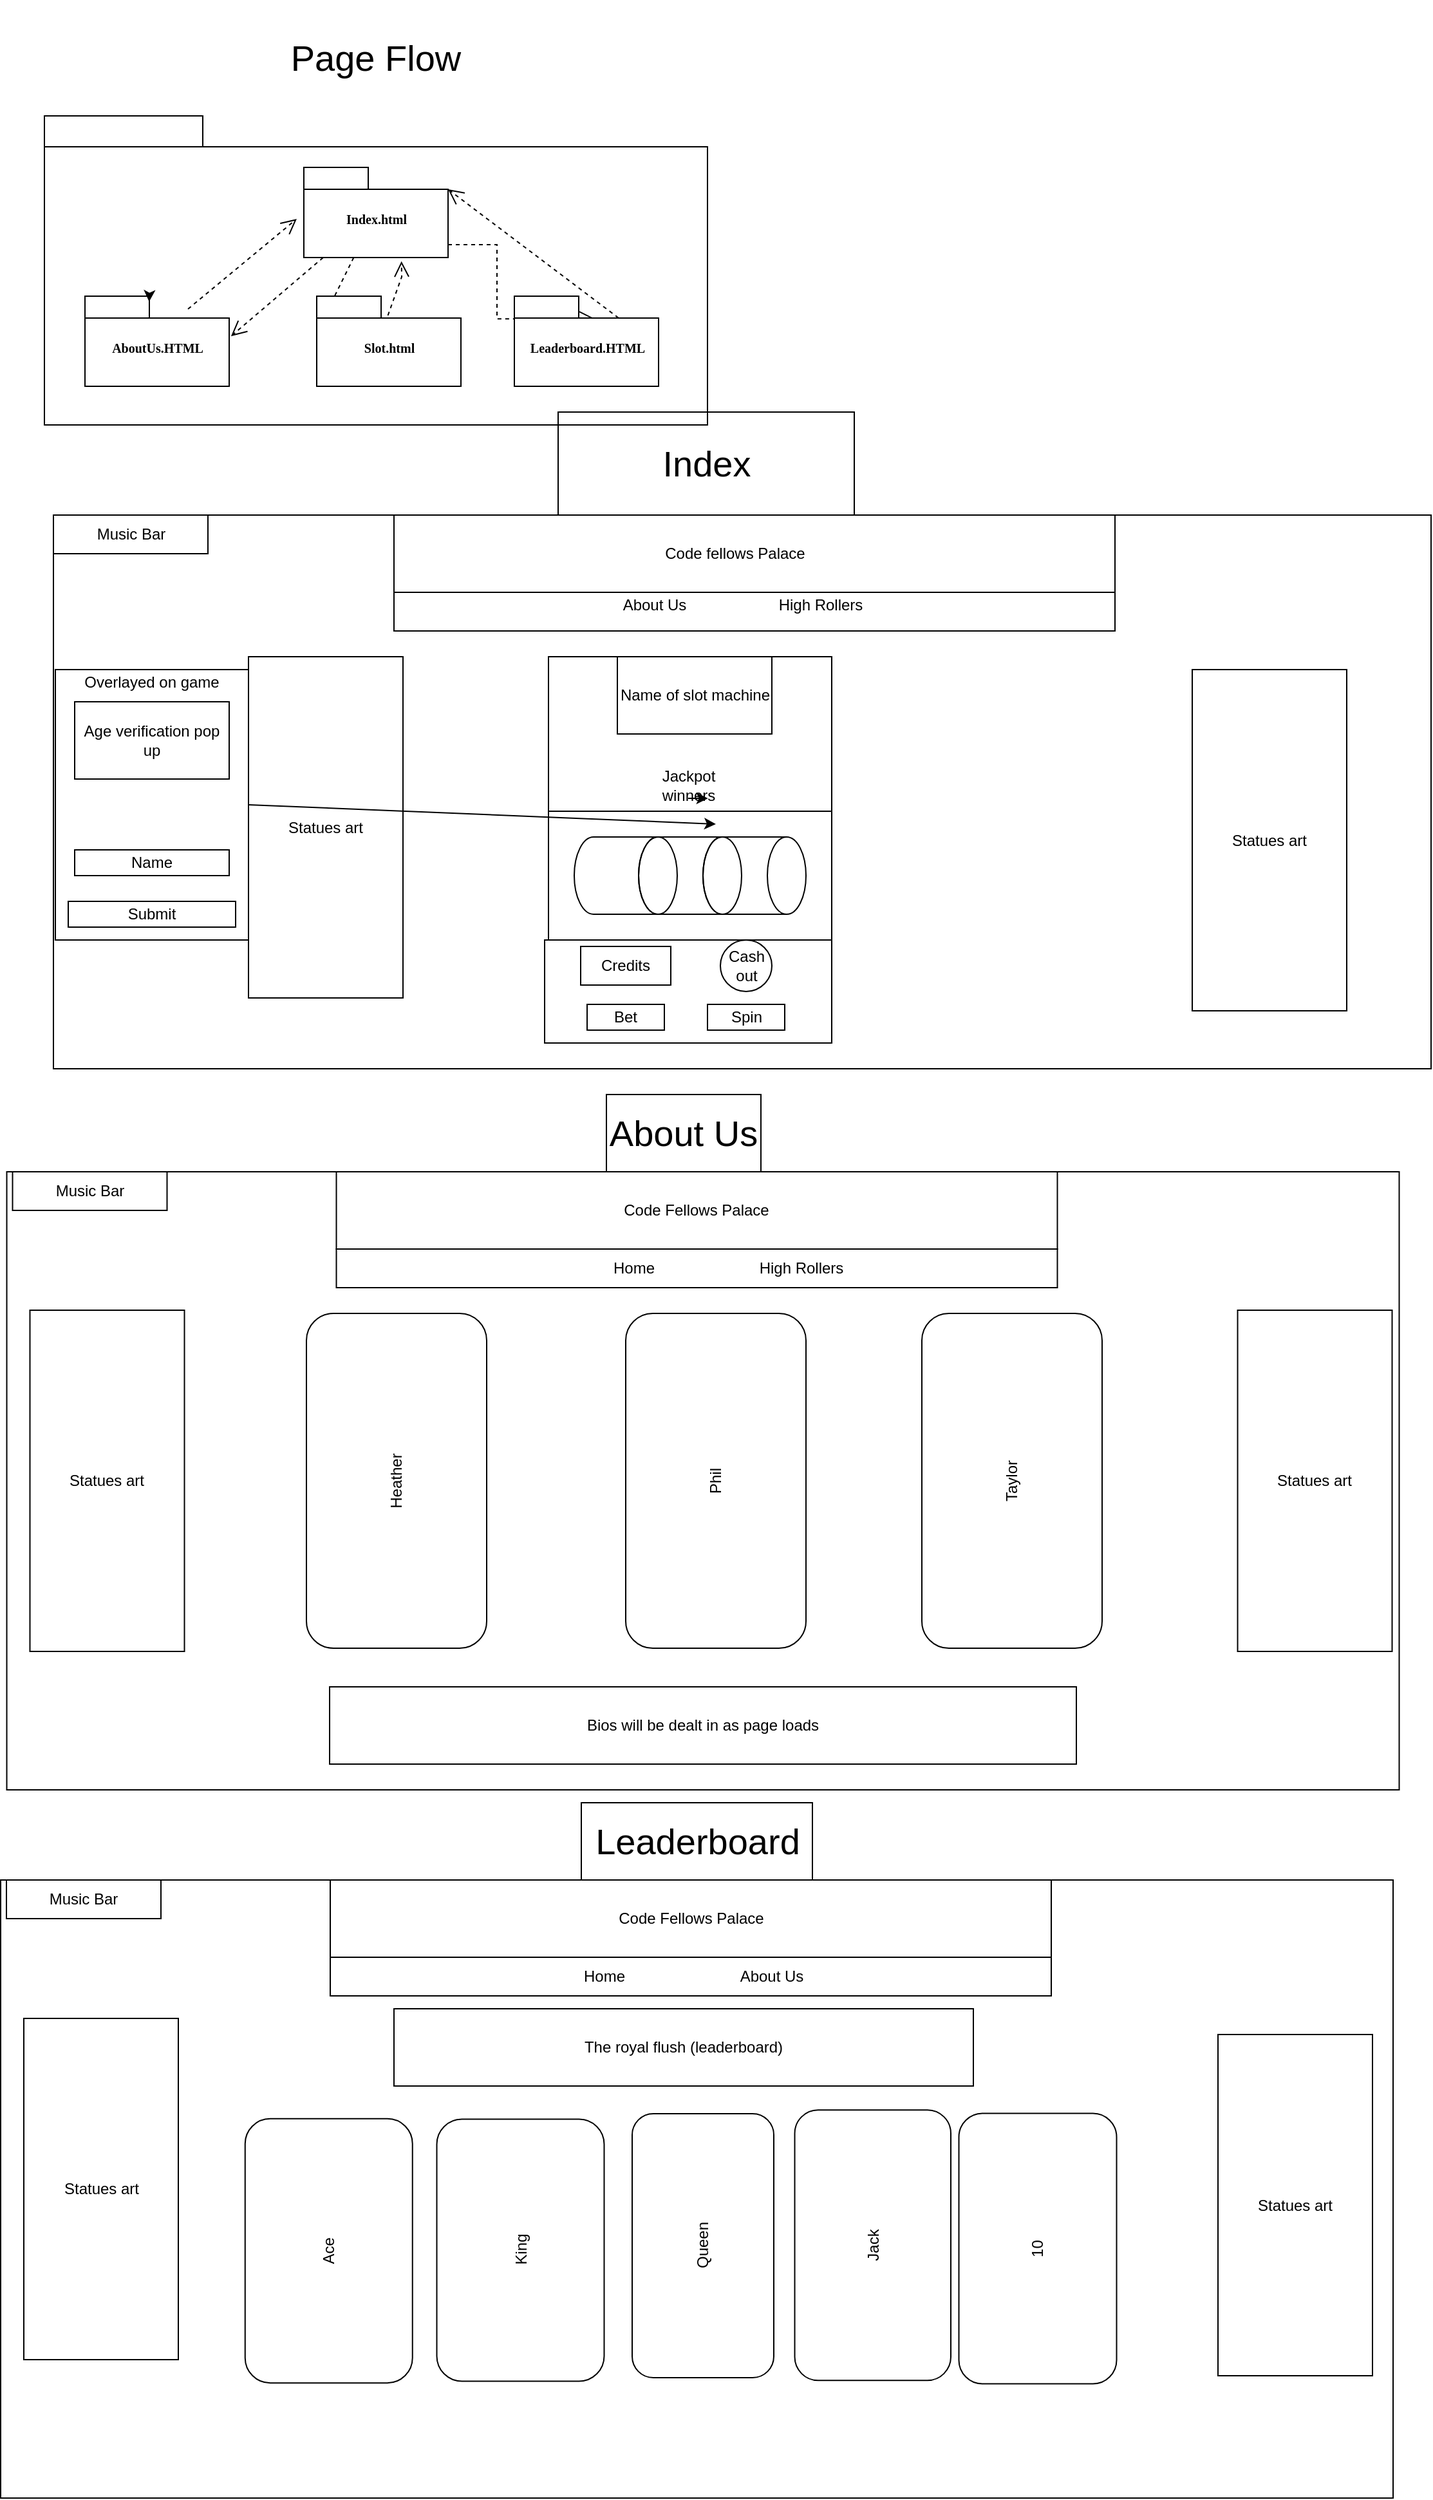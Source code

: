 <mxfile version="14.7.7" type="github">
  <diagram name="Page-1" id="b5b7bab2-c9e2-2cf4-8b2a-24fd1a2a6d21">
    <mxGraphModel dx="1074" dy="679" grid="1" gridSize="10" guides="1" tooltips="1" connect="1" arrows="1" fold="1" page="1" pageScale="1" pageWidth="827" pageHeight="1169" background="none" math="0" shadow="0">
      <root>
        <mxCell id="0" />
        <mxCell id="1" parent="0" />
        <mxCell id="6e0c8c40b5770093-33" value="" style="shape=folder;fontStyle=1;spacingTop=10;tabWidth=123;tabHeight=24;tabPosition=left;html=1;rounded=0;shadow=0;comic=0;labelBackgroundColor=none;strokeColor=#000000;strokeWidth=1;fillColor=#ffffff;fontFamily=Verdana;fontSize=10;fontColor=#000000;align=center;" parent="1" vertex="1">
          <mxGeometry x="318.5" y="100" width="515" height="240" as="geometry" />
        </mxCell>
        <mxCell id="6e0c8c40b5770093-64" style="edgeStyle=elbowEdgeStyle;rounded=0;html=1;entryX=0.559;entryY=0.251;entryPerimeter=0;dashed=1;labelBackgroundColor=none;startFill=0;endArrow=open;endFill=0;endSize=10;fontFamily=Verdana;fontSize=10;" parent="1" source="6e0c8c40b5770093-42" target="6e0c8c40b5770093-44" edge="1">
          <mxGeometry relative="1" as="geometry">
            <Array as="points">
              <mxPoint x="670" y="200" />
            </Array>
          </mxGeometry>
        </mxCell>
        <mxCell id="6e0c8c40b5770093-65" style="edgeStyle=none;rounded=0;html=1;dashed=1;labelBackgroundColor=none;startFill=0;endArrow=open;endFill=0;endSize=10;fontFamily=Verdana;fontSize=10;entryX=-0.003;entryY=0.411;entryPerimeter=0;" parent="1" source="6e0c8c40b5770093-42" target="6e0c8c40b5770093-45" edge="1">
          <mxGeometry relative="1" as="geometry" />
        </mxCell>
        <mxCell id="6e0c8c40b5770093-66" style="edgeStyle=none;rounded=0;html=1;dashed=1;labelBackgroundColor=none;startFill=0;endArrow=open;endFill=0;endSize=10;fontFamily=Verdana;fontSize=10;entryX=1.013;entryY=0.444;entryPerimeter=0;" parent="1" source="6e0c8c40b5770093-42" target="6e0c8c40b5770093-43" edge="1">
          <mxGeometry relative="1" as="geometry" />
        </mxCell>
        <mxCell id="6e0c8c40b5770093-42" value="Index.html" style="shape=folder;fontStyle=1;spacingTop=10;tabWidth=50;tabHeight=17;tabPosition=left;html=1;rounded=0;shadow=0;comic=0;labelBackgroundColor=none;strokeColor=#000000;strokeWidth=1;fillColor=#ffffff;fontFamily=Verdana;fontSize=10;fontColor=#000000;align=center;" parent="1" vertex="1">
          <mxGeometry x="520" y="140" width="112" height="70" as="geometry" />
        </mxCell>
        <mxCell id="6e0c8c40b5770093-43" value="AboutUs.HTML" style="shape=folder;fontStyle=1;spacingTop=10;tabWidth=50;tabHeight=17;tabPosition=left;html=1;rounded=0;shadow=0;comic=0;labelBackgroundColor=none;strokeColor=#000000;strokeWidth=1;fillColor=#ffffff;fontFamily=Verdana;fontSize=10;fontColor=#000000;align=center;" parent="1" vertex="1">
          <mxGeometry x="350" y="240" width="112" height="70" as="geometry" />
        </mxCell>
        <mxCell id="6e0c8c40b5770093-44" value="Leaderboard.HTML" style="shape=folder;fontStyle=1;spacingTop=10;tabWidth=50;tabHeight=17;tabPosition=left;html=1;rounded=0;shadow=0;comic=0;labelBackgroundColor=none;strokeColor=#000000;strokeWidth=1;fillColor=#ffffff;fontFamily=Verdana;fontSize=10;fontColor=#000000;align=center;" parent="1" vertex="1">
          <mxGeometry x="683.5" y="240" width="112" height="70" as="geometry" />
        </mxCell>
        <mxCell id="6e0c8c40b5770093-45" value="Slot.html" style="shape=folder;fontStyle=1;spacingTop=10;tabWidth=50;tabHeight=17;tabPosition=left;html=1;rounded=0;shadow=0;comic=0;labelBackgroundColor=none;strokeColor=#000000;strokeWidth=1;fillColor=#ffffff;fontFamily=Verdana;fontSize=10;fontColor=#000000;align=center;" parent="1" vertex="1">
          <mxGeometry x="530" y="240" width="112" height="70" as="geometry" />
        </mxCell>
        <mxCell id="VVI_HmWjsJHKp2FLvQPA-5" style="edgeStyle=orthogonalEdgeStyle;rounded=0;orthogonalLoop=1;jettySize=auto;html=1;exitX=0;exitY=0;exitDx=50;exitDy=0;exitPerimeter=0;entryX=0.445;entryY=0.061;entryDx=0;entryDy=0;entryPerimeter=0;" edge="1" parent="1" source="6e0c8c40b5770093-43" target="6e0c8c40b5770093-43">
          <mxGeometry relative="1" as="geometry" />
        </mxCell>
        <mxCell id="VVI_HmWjsJHKp2FLvQPA-6" style="edgeStyle=none;rounded=0;html=1;dashed=1;labelBackgroundColor=none;startFill=0;endArrow=open;endFill=0;endSize=10;fontFamily=Verdana;fontSize=10;" edge="1" parent="1">
          <mxGeometry relative="1" as="geometry">
            <mxPoint x="430.002" y="250" as="sourcePoint" />
            <mxPoint x="514.46" y="180" as="targetPoint" />
          </mxGeometry>
        </mxCell>
        <mxCell id="VVI_HmWjsJHKp2FLvQPA-9" style="edgeStyle=none;rounded=0;html=1;dashed=1;labelBackgroundColor=none;startFill=0;endArrow=open;endFill=0;endSize=10;fontFamily=Verdana;fontSize=10;entryX=0.677;entryY=1.041;entryDx=0;entryDy=0;entryPerimeter=0;" edge="1" parent="1" target="6e0c8c40b5770093-42">
          <mxGeometry relative="1" as="geometry">
            <mxPoint x="585.272" y="255" as="sourcePoint" />
            <mxPoint x="669.73" y="185" as="targetPoint" />
            <Array as="points">
              <mxPoint x="596" y="225" />
            </Array>
          </mxGeometry>
        </mxCell>
        <mxCell id="VVI_HmWjsJHKp2FLvQPA-10" style="edgeStyle=none;rounded=0;html=1;dashed=1;labelBackgroundColor=none;startFill=0;endArrow=open;endFill=0;endSize=10;fontFamily=Verdana;fontSize=10;entryX=0;entryY=0;entryDx=112;entryDy=17;entryPerimeter=0;exitX=0;exitY=0;exitDx=81;exitDy=17;exitPerimeter=0;" edge="1" parent="1" source="6e0c8c40b5770093-44" target="6e0c8c40b5770093-42">
          <mxGeometry relative="1" as="geometry">
            <mxPoint x="730.002" y="230" as="sourcePoint" />
            <mxPoint x="814.46" y="160" as="targetPoint" />
          </mxGeometry>
        </mxCell>
        <mxCell id="VVI_HmWjsJHKp2FLvQPA-13" value="" style="rounded=0;whiteSpace=wrap;html=1;" vertex="1" parent="1">
          <mxGeometry x="325.5" y="410" width="1070" height="430" as="geometry" />
        </mxCell>
        <mxCell id="VVI_HmWjsJHKp2FLvQPA-14" value="Code fellows Palace" style="text;html=1;strokeColor=none;fillColor=none;align=center;verticalAlign=middle;whiteSpace=wrap;rounded=0;" vertex="1" parent="1">
          <mxGeometry x="590" y="410" width="530" height="60" as="geometry" />
        </mxCell>
        <mxCell id="VVI_HmWjsJHKp2FLvQPA-15" value="" style="rounded=0;whiteSpace=wrap;html=1;glass=0;fillColor=none;" vertex="1" parent="1">
          <mxGeometry x="590" y="410" width="560" height="60" as="geometry" />
        </mxCell>
        <mxCell id="VVI_HmWjsJHKp2FLvQPA-16" value="Submit" style="rounded=0;whiteSpace=wrap;html=1;glass=0;fillColor=none;" vertex="1" parent="1">
          <mxGeometry x="337" y="710" width="130" height="20" as="geometry" />
        </mxCell>
        <mxCell id="VVI_HmWjsJHKp2FLvQPA-17" value="Name" style="rounded=0;whiteSpace=wrap;html=1;glass=0;fillColor=none;" vertex="1" parent="1">
          <mxGeometry x="342" y="670" width="120" height="20" as="geometry" />
        </mxCell>
        <mxCell id="VVI_HmWjsJHKp2FLvQPA-18" value="Age verification pop up" style="rounded=0;whiteSpace=wrap;html=1;glass=0;fillColor=none;" vertex="1" parent="1">
          <mxGeometry x="342" y="555" width="120" height="60" as="geometry" />
        </mxCell>
        <mxCell id="VVI_HmWjsJHKp2FLvQPA-22" value="" style="rounded=0;whiteSpace=wrap;html=1;glass=0;fillColor=none;" vertex="1" parent="1">
          <mxGeometry x="590" y="470" width="560" height="30" as="geometry" />
        </mxCell>
        <mxCell id="VVI_HmWjsJHKp2FLvQPA-24" value="About Us" style="text;html=1;strokeColor=none;fillColor=none;align=center;verticalAlign=middle;whiteSpace=wrap;rounded=0;glass=0;" vertex="1" parent="1">
          <mxGeometry x="750.5" y="470" width="83" height="20" as="geometry" />
        </mxCell>
        <mxCell id="VVI_HmWjsJHKp2FLvQPA-25" value="High Rollers" style="text;html=1;strokeColor=none;fillColor=none;align=center;verticalAlign=middle;whiteSpace=wrap;rounded=0;glass=0;" vertex="1" parent="1">
          <mxGeometry x="880" y="470" width="83" height="20" as="geometry" />
        </mxCell>
        <mxCell id="VVI_HmWjsJHKp2FLvQPA-28" value="Music Bar" style="rounded=0;whiteSpace=wrap;html=1;glass=0;fillColor=none;" vertex="1" parent="1">
          <mxGeometry x="325.5" y="410" width="120" height="30" as="geometry" />
        </mxCell>
        <mxCell id="VVI_HmWjsJHKp2FLvQPA-30" value="" style="rounded=0;whiteSpace=wrap;html=1;glass=0;fillColor=none;" vertex="1" parent="1">
          <mxGeometry x="327" y="530" width="150" height="210" as="geometry" />
        </mxCell>
        <mxCell id="VVI_HmWjsJHKp2FLvQPA-32" value="Overlayed on game" style="text;html=1;strokeColor=none;fillColor=none;align=center;verticalAlign=middle;whiteSpace=wrap;rounded=0;glass=0;" vertex="1" parent="1">
          <mxGeometry x="332" y="530" width="140" height="20" as="geometry" />
        </mxCell>
        <mxCell id="VVI_HmWjsJHKp2FLvQPA-33" value="" style="endArrow=classic;html=1;exitX=1;exitY=0.5;exitDx=0;exitDy=0;" edge="1" parent="1" source="VVI_HmWjsJHKp2FLvQPA-30">
          <mxGeometry width="50" height="50" relative="1" as="geometry">
            <mxPoint x="770" y="770" as="sourcePoint" />
            <mxPoint x="840" y="650" as="targetPoint" />
          </mxGeometry>
        </mxCell>
        <mxCell id="VVI_HmWjsJHKp2FLvQPA-34" value="" style="shape=cylinder3;whiteSpace=wrap;html=1;boundedLbl=1;backgroundOutline=1;size=15;glass=0;fillColor=none;rotation=90;" vertex="1" parent="1">
          <mxGeometry x="740" y="650" width="60" height="80" as="geometry" />
        </mxCell>
        <mxCell id="VVI_HmWjsJHKp2FLvQPA-36" value="" style="shape=cylinder3;whiteSpace=wrap;html=1;boundedLbl=1;backgroundOutline=1;size=15;glass=0;fillColor=none;rotation=90;" vertex="1" parent="1">
          <mxGeometry x="790" y="650" width="60" height="80" as="geometry" />
        </mxCell>
        <mxCell id="VVI_HmWjsJHKp2FLvQPA-37" value="" style="shape=cylinder3;whiteSpace=wrap;html=1;boundedLbl=1;backgroundOutline=1;size=15;glass=0;fillColor=none;rotation=90;" vertex="1" parent="1">
          <mxGeometry x="840" y="650" width="60" height="80" as="geometry" />
        </mxCell>
        <mxCell id="VVI_HmWjsJHKp2FLvQPA-39" value="" style="rounded=0;whiteSpace=wrap;html=1;glass=0;fillColor=none;" vertex="1" parent="1">
          <mxGeometry x="710" y="640" width="220" height="100" as="geometry" />
        </mxCell>
        <mxCell id="VVI_HmWjsJHKp2FLvQPA-40" value="" style="rounded=0;whiteSpace=wrap;html=1;glass=0;fillColor=none;" vertex="1" parent="1">
          <mxGeometry x="707" y="740" width="223" height="80" as="geometry" />
        </mxCell>
        <mxCell id="VVI_HmWjsJHKp2FLvQPA-41" value="Spin" style="rounded=0;whiteSpace=wrap;html=1;glass=0;fillColor=none;" vertex="1" parent="1">
          <mxGeometry x="833.5" y="790" width="60" height="20" as="geometry" />
        </mxCell>
        <mxCell id="VVI_HmWjsJHKp2FLvQPA-42" value="Bet" style="rounded=0;whiteSpace=wrap;html=1;glass=0;fillColor=none;" vertex="1" parent="1">
          <mxGeometry x="740" y="790" width="60" height="20" as="geometry" />
        </mxCell>
        <mxCell id="VVI_HmWjsJHKp2FLvQPA-44" value="Cash out" style="ellipse;whiteSpace=wrap;html=1;aspect=fixed;glass=0;fillColor=none;" vertex="1" parent="1">
          <mxGeometry x="843.5" y="740" width="40" height="40" as="geometry" />
        </mxCell>
        <mxCell id="VVI_HmWjsJHKp2FLvQPA-45" value="Credits" style="rounded=0;whiteSpace=wrap;html=1;glass=0;fillColor=none;" vertex="1" parent="1">
          <mxGeometry x="735" y="745" width="70" height="30" as="geometry" />
        </mxCell>
        <mxCell id="VVI_HmWjsJHKp2FLvQPA-46" value="" style="rounded=0;whiteSpace=wrap;html=1;glass=0;fillColor=none;" vertex="1" parent="1">
          <mxGeometry x="710" y="520" width="220" height="120" as="geometry" />
        </mxCell>
        <mxCell id="VVI_HmWjsJHKp2FLvQPA-47" value="Jackpot winners" style="text;html=1;strokeColor=none;fillColor=none;align=center;verticalAlign=middle;whiteSpace=wrap;rounded=0;glass=0;" vertex="1" parent="1">
          <mxGeometry x="787.75" y="610" width="61.5" height="20" as="geometry" />
        </mxCell>
        <mxCell id="VVI_HmWjsJHKp2FLvQPA-48" style="edgeStyle=orthogonalEdgeStyle;rounded=0;orthogonalLoop=1;jettySize=auto;html=1;exitX=0.5;exitY=1;exitDx=0;exitDy=0;entryX=0.75;entryY=1;entryDx=0;entryDy=0;" edge="1" parent="1" source="VVI_HmWjsJHKp2FLvQPA-47" target="VVI_HmWjsJHKp2FLvQPA-47">
          <mxGeometry relative="1" as="geometry" />
        </mxCell>
        <mxCell id="VVI_HmWjsJHKp2FLvQPA-49" value="Name of slot machine" style="rounded=0;whiteSpace=wrap;html=1;glass=0;fillColor=none;" vertex="1" parent="1">
          <mxGeometry x="763.5" y="520" width="120" height="60" as="geometry" />
        </mxCell>
        <mxCell id="VVI_HmWjsJHKp2FLvQPA-50" value="Statues art" style="rounded=0;whiteSpace=wrap;html=1;glass=0;fillColor=none;" vertex="1" parent="1">
          <mxGeometry x="1210" y="530" width="120" height="265" as="geometry" />
        </mxCell>
        <mxCell id="VVI_HmWjsJHKp2FLvQPA-51" value="Statues art" style="rounded=0;whiteSpace=wrap;html=1;glass=0;fillColor=none;" vertex="1" parent="1">
          <mxGeometry x="477" y="520" width="120" height="265" as="geometry" />
        </mxCell>
        <mxCell id="VVI_HmWjsJHKp2FLvQPA-67" value="" style="rounded=0;whiteSpace=wrap;html=1;glass=0;fillColor=none;" vertex="1" parent="1">
          <mxGeometry x="289.25" y="920" width="1081.5" height="480" as="geometry" />
        </mxCell>
        <mxCell id="VVI_HmWjsJHKp2FLvQPA-68" value="Heather" style="rounded=1;whiteSpace=wrap;html=1;glass=0;fillColor=none;rotation=-90;" vertex="1" parent="1">
          <mxGeometry x="462" y="1090" width="260" height="140" as="geometry" />
        </mxCell>
        <mxCell id="VVI_HmWjsJHKp2FLvQPA-69" value="Taylor" style="rounded=1;whiteSpace=wrap;html=1;glass=0;fillColor=none;rotation=-90;" vertex="1" parent="1">
          <mxGeometry x="940" y="1090" width="260" height="140" as="geometry" />
        </mxCell>
        <mxCell id="VVI_HmWjsJHKp2FLvQPA-70" value="Phil" style="rounded=1;whiteSpace=wrap;html=1;glass=0;fillColor=none;rotation=-90;" vertex="1" parent="1">
          <mxGeometry x="710" y="1090" width="260" height="140" as="geometry" />
        </mxCell>
        <mxCell id="VVI_HmWjsJHKp2FLvQPA-72" value="Statues art" style="rounded=0;whiteSpace=wrap;html=1;glass=0;fillColor=none;" vertex="1" parent="1">
          <mxGeometry x="307.25" y="1027.5" width="120" height="265" as="geometry" />
        </mxCell>
        <mxCell id="VVI_HmWjsJHKp2FLvQPA-73" value="Statues art" style="rounded=0;whiteSpace=wrap;html=1;glass=0;fillColor=none;" vertex="1" parent="1">
          <mxGeometry x="1245.25" y="1027.5" width="120" height="265" as="geometry" />
        </mxCell>
        <mxCell id="VVI_HmWjsJHKp2FLvQPA-74" value="Code Fellows Palace" style="rounded=0;whiteSpace=wrap;html=1;glass=0;fillColor=none;" vertex="1" parent="1">
          <mxGeometry x="545.25" y="920" width="560" height="60" as="geometry" />
        </mxCell>
        <mxCell id="VVI_HmWjsJHKp2FLvQPA-75" value="" style="rounded=0;whiteSpace=wrap;html=1;glass=0;fillColor=none;" vertex="1" parent="1">
          <mxGeometry x="545.25" y="980" width="560" height="30" as="geometry" />
        </mxCell>
        <mxCell id="VVI_HmWjsJHKp2FLvQPA-76" value="Home" style="text;html=1;strokeColor=none;fillColor=none;align=center;verticalAlign=middle;whiteSpace=wrap;rounded=0;glass=0;" vertex="1" parent="1">
          <mxGeometry x="735" y="985" width="83" height="20" as="geometry" />
        </mxCell>
        <mxCell id="VVI_HmWjsJHKp2FLvQPA-77" value="High Rollers" style="text;html=1;strokeColor=none;fillColor=none;align=center;verticalAlign=middle;whiteSpace=wrap;rounded=0;glass=0;" vertex="1" parent="1">
          <mxGeometry x="864.5" y="985" width="83" height="20" as="geometry" />
        </mxCell>
        <mxCell id="VVI_HmWjsJHKp2FLvQPA-79" value="Music Bar" style="rounded=0;whiteSpace=wrap;html=1;glass=0;fillColor=none;" vertex="1" parent="1">
          <mxGeometry x="293.75" y="920" width="120" height="30" as="geometry" />
        </mxCell>
        <mxCell id="VVI_HmWjsJHKp2FLvQPA-80" value="Bios will be dealt in as page loads" style="rounded=0;whiteSpace=wrap;html=1;glass=0;fillColor=none;" vertex="1" parent="1">
          <mxGeometry x="540" y="1320" width="580" height="60" as="geometry" />
        </mxCell>
        <mxCell id="VVI_HmWjsJHKp2FLvQPA-81" value="" style="rounded=0;whiteSpace=wrap;html=1;glass=0;fillColor=none;" vertex="1" parent="1">
          <mxGeometry x="284.5" y="1470" width="1081.5" height="480" as="geometry" />
        </mxCell>
        <mxCell id="VVI_HmWjsJHKp2FLvQPA-82" value="Statues art" style="rounded=0;whiteSpace=wrap;html=1;glass=0;fillColor=none;" vertex="1" parent="1">
          <mxGeometry x="302.5" y="1577.5" width="120" height="265" as="geometry" />
        </mxCell>
        <mxCell id="VVI_HmWjsJHKp2FLvQPA-83" value="Statues art" style="rounded=0;whiteSpace=wrap;html=1;glass=0;fillColor=none;" vertex="1" parent="1">
          <mxGeometry x="1230" y="1590" width="120" height="265" as="geometry" />
        </mxCell>
        <mxCell id="VVI_HmWjsJHKp2FLvQPA-84" value="Code Fellows Palace" style="rounded=0;whiteSpace=wrap;html=1;glass=0;fillColor=none;" vertex="1" parent="1">
          <mxGeometry x="540.5" y="1470" width="560" height="60" as="geometry" />
        </mxCell>
        <mxCell id="VVI_HmWjsJHKp2FLvQPA-85" value="" style="rounded=0;whiteSpace=wrap;html=1;glass=0;fillColor=none;" vertex="1" parent="1">
          <mxGeometry x="540.5" y="1530" width="560" height="30" as="geometry" />
        </mxCell>
        <mxCell id="VVI_HmWjsJHKp2FLvQPA-86" value="Music Bar" style="rounded=0;whiteSpace=wrap;html=1;glass=0;fillColor=none;" vertex="1" parent="1">
          <mxGeometry x="289" y="1470" width="120" height="30" as="geometry" />
        </mxCell>
        <mxCell id="VVI_HmWjsJHKp2FLvQPA-94" value="Home" style="text;html=1;strokeColor=none;fillColor=none;align=center;verticalAlign=middle;whiteSpace=wrap;rounded=0;glass=0;" vertex="1" parent="1">
          <mxGeometry x="712" y="1535" width="83" height="20" as="geometry" />
        </mxCell>
        <mxCell id="VVI_HmWjsJHKp2FLvQPA-95" value="About Us" style="text;html=1;strokeColor=none;fillColor=none;align=center;verticalAlign=middle;whiteSpace=wrap;rounded=0;glass=0;" vertex="1" parent="1">
          <mxGeometry x="841.5" y="1535" width="83" height="20" as="geometry" />
        </mxCell>
        <mxCell id="VVI_HmWjsJHKp2FLvQPA-96" value="Ace" style="rounded=1;whiteSpace=wrap;html=1;glass=0;fillColor=none;rotation=-90;" vertex="1" parent="1">
          <mxGeometry x="436.75" y="1693" width="205.25" height="130" as="geometry" />
        </mxCell>
        <mxCell id="VVI_HmWjsJHKp2FLvQPA-97" value="King" style="rounded=1;whiteSpace=wrap;html=1;glass=0;fillColor=none;rotation=-90;" vertex="1" parent="1">
          <mxGeometry x="586.5" y="1692.5" width="203.5" height="130" as="geometry" />
        </mxCell>
        <mxCell id="VVI_HmWjsJHKp2FLvQPA-98" value="Queen" style="rounded=1;whiteSpace=wrap;html=1;glass=0;fillColor=none;rotation=-90;" vertex="1" parent="1">
          <mxGeometry x="727.5" y="1699" width="205" height="110" as="geometry" />
        </mxCell>
        <mxCell id="VVI_HmWjsJHKp2FLvQPA-99" value="Jack" style="rounded=1;whiteSpace=wrap;html=1;glass=0;fillColor=none;rotation=-90;" vertex="1" parent="1">
          <mxGeometry x="856.88" y="1693" width="210" height="121.25" as="geometry" />
        </mxCell>
        <mxCell id="VVI_HmWjsJHKp2FLvQPA-100" value="10" style="rounded=1;whiteSpace=wrap;html=1;glass=0;fillColor=none;rotation=-90;" vertex="1" parent="1">
          <mxGeometry x="985" y="1695" width="210" height="122.5" as="geometry" />
        </mxCell>
        <mxCell id="VVI_HmWjsJHKp2FLvQPA-101" value="The royal flush (leaderboard)" style="rounded=0;whiteSpace=wrap;html=1;glass=0;fillColor=none;" vertex="1" parent="1">
          <mxGeometry x="590" y="1570" width="450" height="60" as="geometry" />
        </mxCell>
        <mxCell id="VVI_HmWjsJHKp2FLvQPA-103" value="Page Flow" style="text;html=1;strokeColor=none;fillColor=none;align=center;verticalAlign=middle;whiteSpace=wrap;rounded=0;glass=0;fontSize=28;" vertex="1" parent="1">
          <mxGeometry x="442" y="10" width="268" height="90" as="geometry" />
        </mxCell>
        <mxCell id="VVI_HmWjsJHKp2FLvQPA-106" value="Index" style="text;html=1;strokeColor=none;fillColor=none;align=center;verticalAlign=middle;whiteSpace=wrap;rounded=0;glass=0;fontSize=28;" vertex="1" parent="1">
          <mxGeometry x="698.5" y="325" width="268" height="90" as="geometry" />
        </mxCell>
        <mxCell id="VVI_HmWjsJHKp2FLvQPA-107" value="" style="rounded=0;whiteSpace=wrap;html=1;glass=0;fontSize=28;fillColor=none;" vertex="1" parent="1">
          <mxGeometry x="717.5" y="330" width="230" height="80" as="geometry" />
        </mxCell>
        <mxCell id="VVI_HmWjsJHKp2FLvQPA-108" value="About Us" style="rounded=0;whiteSpace=wrap;html=1;glass=0;fontSize=28;fillColor=none;" vertex="1" parent="1">
          <mxGeometry x="755" y="860" width="120" height="60" as="geometry" />
        </mxCell>
        <mxCell id="VVI_HmWjsJHKp2FLvQPA-109" value="Leaderboard" style="rounded=0;whiteSpace=wrap;html=1;glass=0;fontSize=28;fillColor=none;" vertex="1" parent="1">
          <mxGeometry x="735.5" y="1410" width="179.5" height="60" as="geometry" />
        </mxCell>
      </root>
    </mxGraphModel>
  </diagram>
</mxfile>
